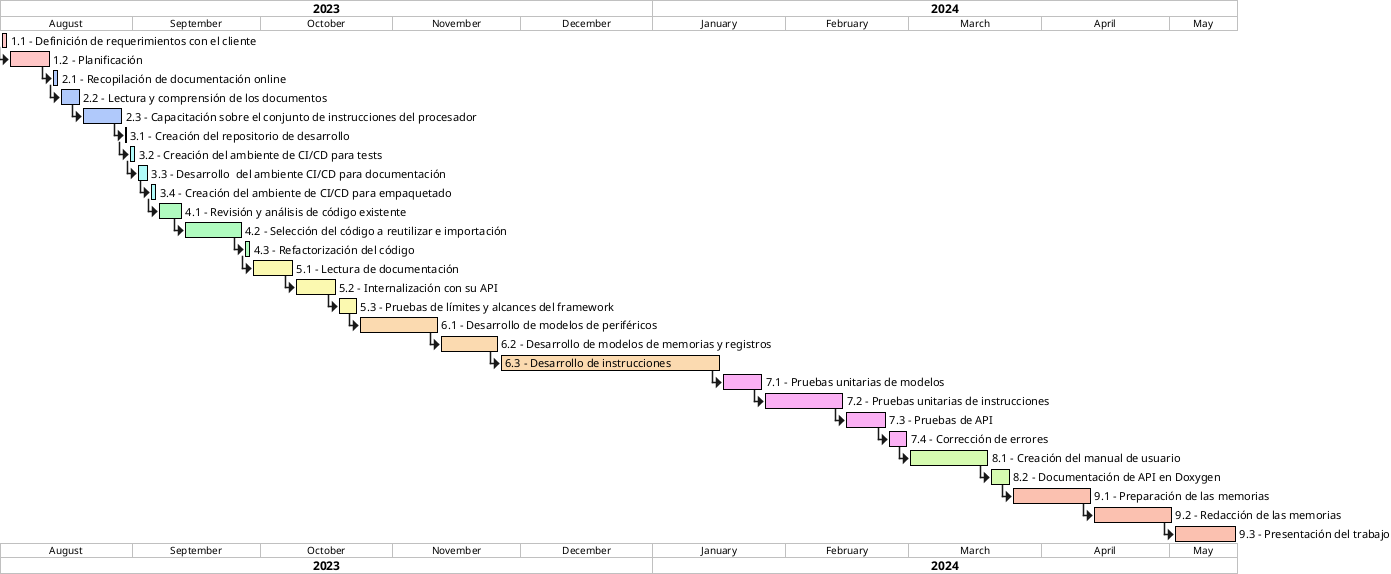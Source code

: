 @startgantt

projectscale monthly zoom 4
Project starts the 01th of august 2023

[1.1 - Definición de requerimientos con el cliente] as [1.1] lasts 2 days
[1.2 - Planificación] as [1.2] lasts 10 days
[2.1 - Recopilación de documentación online] as [2.1] lasts 2 days
[2.2 - Lectura y comprensión de los documentos] as [2.2] lasts 5 days
[2.3 - Capacitación sobre el conjunto de instrucciones del procesador] as [2.3] lasts 10 days
[3.1 - Creación del repositorio de desarrollo] as [3.1] lasts 1 days
[3.2 - Creación del ambiente de CI/CD para tests] as [3.2] lasts 2 days
[3.3 - Desarrollo  del ambiente CI/CD para documentación] as [3.3] lasts 3 days
[3.4 - Creación del ambiente de CI/CD para empaquetado] as [3.4] lasts 2 days
[4.1 - Revisión y análisis de código existente] as [4.1] lasts 6 days
[4.2 - Selección del código a reutilizar e importación] as [4.2] lasts 14 days
[4.3 - Refactorización del código] as [4.3] lasts 2 days
[5.1 - Lectura de documentación] as [5.1] lasts 10 days
[5.2 - Internalización con su API] as [5.2] lasts 10 days
[5.3 - Pruebas de límites y alcances del framework] as [5.3] lasts 5 days
[6.1 - Desarrollo de modelos de periféricos] as [6.1] lasts 19 days
[6.2 - Desarrollo de modelos de memorias y registros] as [6.2] lasts 14 days
[6.3 - Desarrollo de instrucciones] as [6.3] lasts 52 days
[7.1 - Pruebas unitarias de modelos] as [7.1] lasts 10 days
[7.2 - Pruebas unitarias de instrucciones] as [7.2] lasts 19 days
[7.3 - Pruebas de API] as [7.3] lasts 10 days
[7.4 - Corrección de errores] as [7.4] lasts 5 days
[8.1 - Creación del manual de usuario] as [8.1] lasts 19 days
[8.2 - Documentación de API en Doxygen] as [8.2] lasts 5 days
[9.1 - Preparación de las memorias] as [9.1] lasts 19 days
[9.2 - Redacción de las memorias] as [9.2] lasts 19 days
[9.3 - Presentación del trabajo] as [9.3] lasts 15 days

'''''''''''''''''''''''''''''''''''''''''''''''''''''''''''''''''

[1.1] is colored in #ffc6c6/#000000
[1.2] is colored in #ffc6c6/#000000

[2.1] is colored in #b0c9fb/#000000
[2.2] is colored in #b0c9fb/#000000
[2.3] is colored in #b0c9fb/#000000

[3.1] is colored in #b0fbf9/#000000
[3.2] is colored in #b0fbf9/#000000
[3.3] is colored in #b0fbf9/#000000
[3.4] is colored in #b0fbf9/#000000

[4.1] is colored in #b0fbbf/#000000
[4.2] is colored in #b0fbbf/#000000
[4.3] is colored in #b0fbbf/#000000

[5.1] is colored in #fbf9b0/#000000
[5.2] is colored in #fbf9b0/#000000
[5.3] is colored in #fbf9b0/#000000

[6.1] is colored in #fbdab0/#000000
[6.2] is colored in #fbdab0/#000000
[6.3] is colored in #fbdab0/#000000

[7.1] is colored in #fbb0f4/#000000
[7.2] is colored in #fbb0f4/#000000
[7.3] is colored in #fbb0f4/#000000
[7.4] is colored in #fbb0f4/#000000

[8.1] is colored in #d6fbb0/#000000
[8.2] is colored in #d6fbb0/#000000

[9.1] is colored in #fbc1b0/#000000
[9.2] is colored in #fbc1b0/#000000
[9.3] is colored in #fbc1b0/#000000


'''''''''''''''''''''''''''''''''''''''''''''''''''''''''''''''''
/' ' Paralelización
 ' [1.2] starts at [1.1]'s end
 '
 ' [2.1] starts at [1.2]'s end
 ' [2.2] starts at [2.1]'s end
 ' [2.3] starts at [2.2]'s end
 '
 ' [3.1] starts at [1.2]'s end
 ' [3.2] starts at [3.1]'s end
 ' [3.3] starts at [3.2]'s end
 ' [3.4] starts at [3.3]'s end
 '
 ' [4.1] starts at [1.2]'s end
 ' [4.2] starts at [4.1]'s end
 ' [4.3] starts at [4.2]'s end
 '
 ' [5.1] starts at [1.2]'s end
 ' [5.2] starts at [5.1]'s end
 '
 ' [5.3] starts at [1.2]'s end
 '
 ' [6.1] starts at [3.4]'s end
 ' [6.2] starts at [6.1]'s end
 ' [6.3] starts at [6.2]'s end
 '
 ' [7.1] starts at [3.4]'s end
 ' [7.2] starts at [7.1]'s end
 ' [7.3] starts at [7.2]'s end
 ' [7.4] starts at [7.3]'s end
 '
 ' [8.1] starts at [6.3]'s end
 ' [8.2] starts at [8.1]'s end
 '
 '
 ' [9.1] starts at [8.2]'s end
 ' [9.2] starts at [9.1]'s end
 ' [9.3] starts at [9.2]'s end
 '/

'''''''''''''''''''''''''''''''''''''''''''''''''''''''''''''''''
' Sin paralelización

[1.2] starts at [1.1]'s end

[2.1] starts at [1.2]'s end
[2.2] starts at [2.1]'s end
[2.3] starts at [2.2]'s end

[3.1] starts at [2.3]'s end
[3.2] starts at [3.1]'s end
[3.3] starts at [3.2]'s end
[3.4] starts at [3.3]'s end

[4.1] starts at [3.4]'s end
[4.2] starts at [4.1]'s end
[4.3] starts at [4.2]'s end

[5.1] starts at [4.3]'s end
[5.2] starts at [5.1]'s end

[5.3] starts at [5.2]'s end

[6.1] starts at [5.3]'s end
[6.2] starts at [6.1]'s end
[6.3] starts at [6.2]'s end

[7.1] starts at [6.3]'s end
[7.2] starts at [7.1]'s end
[7.3] starts at [7.2]'s end
[7.4] starts at [7.3]'s end

[8.1] starts at [7.4]'s end
[8.2] starts at [8.1]'s end

[9.1] starts at [8.2]'s end
[9.2] starts at [9.1]'s end
[9.3] starts at [9.2]'s end


@endgantt
